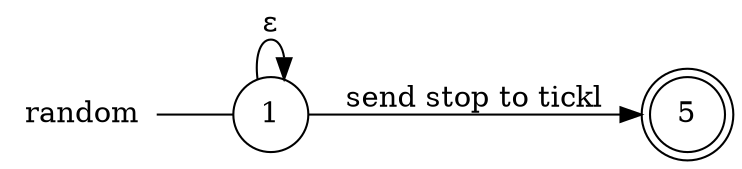 digraph random {
	rankdir="LR";
	n_0 [label="random", shape="plaintext"];
	n_1 [id="5", shape=doublecircle, label="5"];
	n_2 [id="1", shape=circle, label="1"];
	n_0 -> n_2 [arrowhead=none];

	n_2 -> n_1 [id="[$e|7]", label="send stop to tickl"];
	n_2 -> n_2 [id="[$e|6]", label="ɛ"];
}
